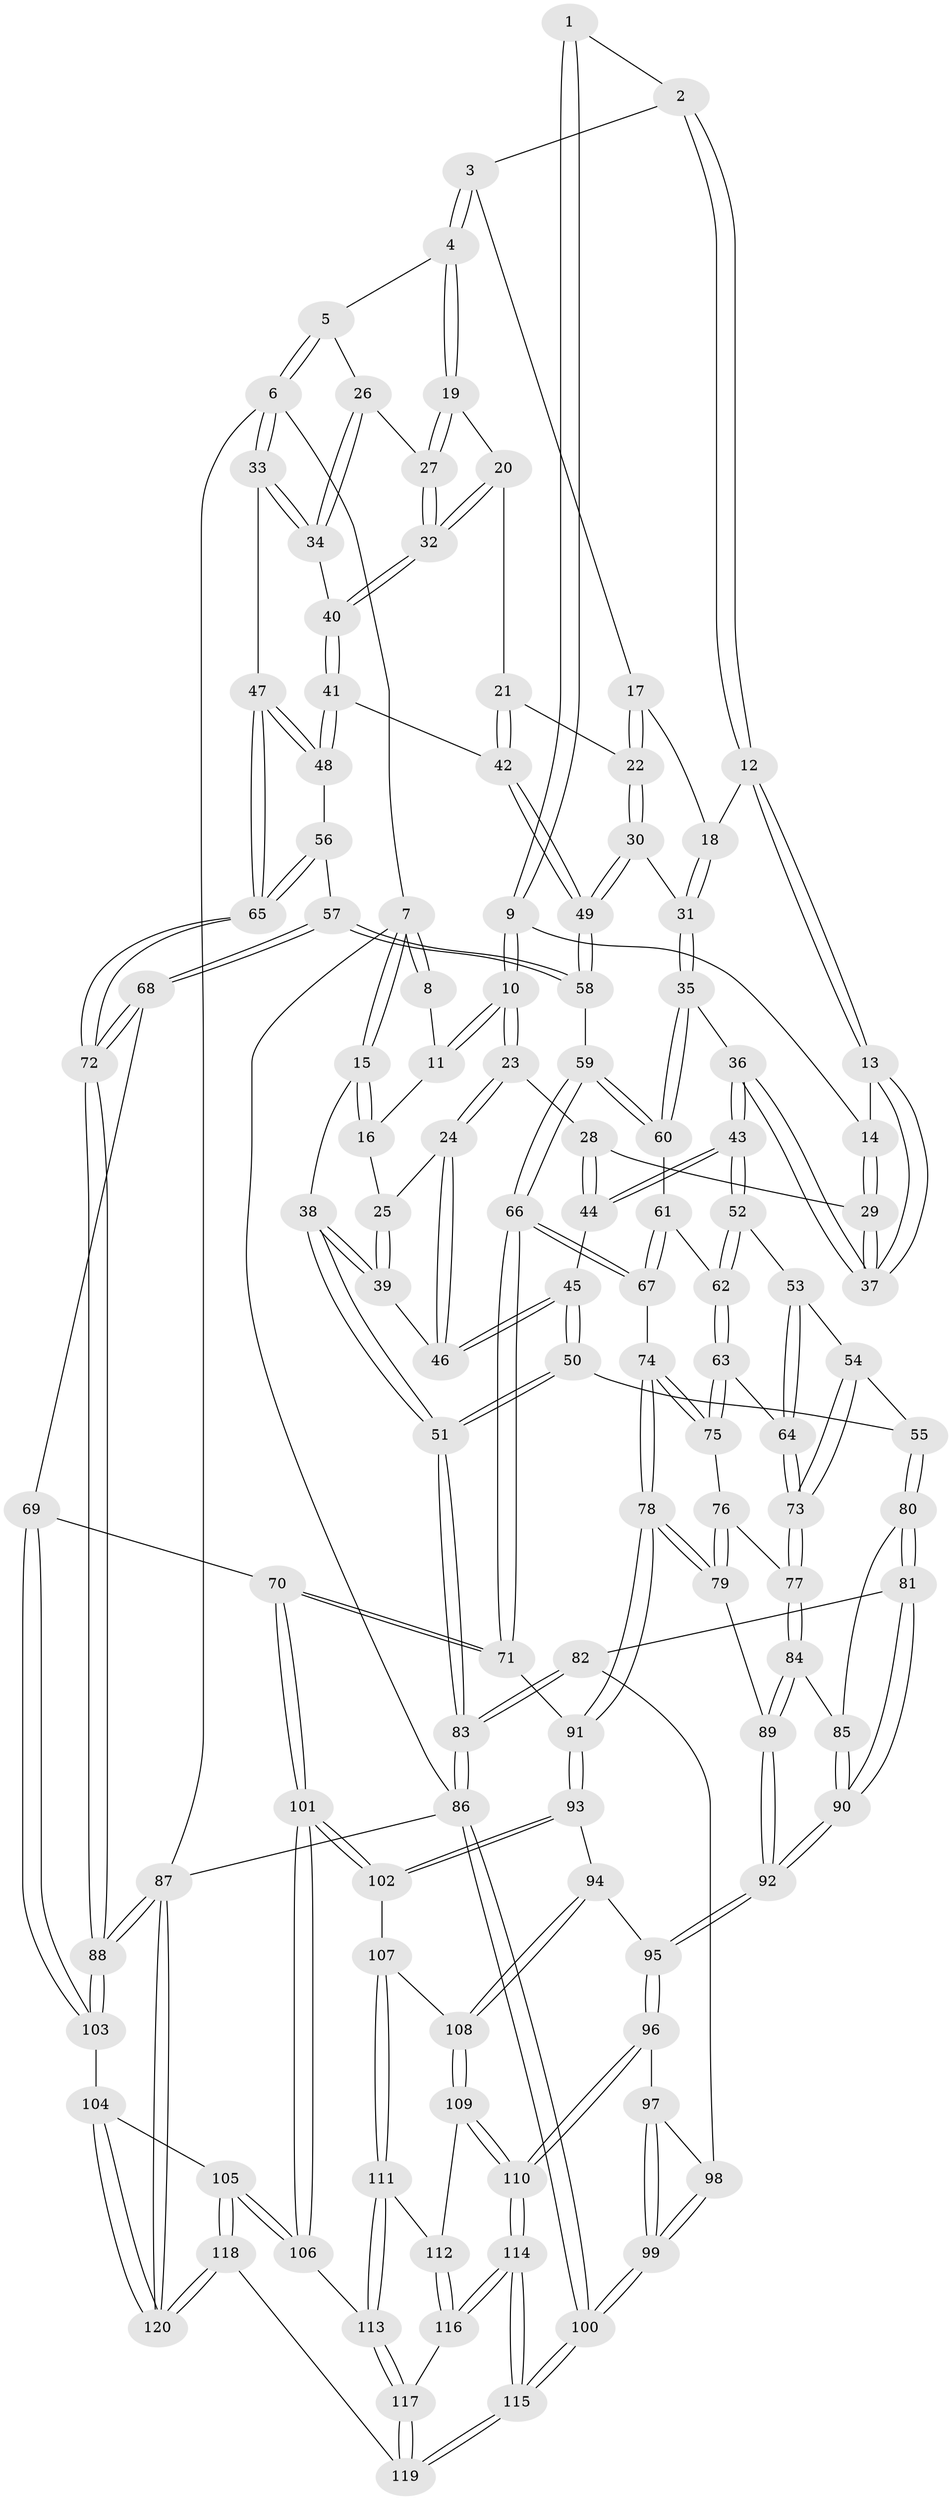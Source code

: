 // coarse degree distribution, {3: 0.6823529411764706, 4: 0.2823529411764706, 2: 0.03529411764705882}
// Generated by graph-tools (version 1.1) at 2025/38/03/04/25 23:38:27]
// undirected, 120 vertices, 297 edges
graph export_dot {
  node [color=gray90,style=filled];
  1 [pos="+0.3319033719187345+0"];
  2 [pos="+0.38016643012574275+0"];
  3 [pos="+0.6485935957861761+0"];
  4 [pos="+0.7614514668092311+0"];
  5 [pos="+1+0"];
  6 [pos="+1+0"];
  7 [pos="+0+0"];
  8 [pos="+0.15695216428948947+0"];
  9 [pos="+0.3292224159880458+0"];
  10 [pos="+0.2161014352387473+0.0957620865037644"];
  11 [pos="+0.11254115706017341+0"];
  12 [pos="+0.4183712805829282+0.07641151716565257"];
  13 [pos="+0.41118486886812183+0.10152015222085899"];
  14 [pos="+0.3176054729466674+0.07273880643539228"];
  15 [pos="+0+0"];
  16 [pos="+0.08800811948331766+0.03506287394266697"];
  17 [pos="+0.5831608108845936+0"];
  18 [pos="+0.5419942003671555+0.04957138850087401"];
  19 [pos="+0.7632782169244822+0"];
  20 [pos="+0.7641041085973855+0"];
  21 [pos="+0.7523687793375363+0.06471937145566924"];
  22 [pos="+0.637492817145613+0.1906515553296619"];
  23 [pos="+0.22039908796167135+0.11588668330771942"];
  24 [pos="+0.207773657311264+0.12836412268676237"];
  25 [pos="+0.06977829990812741+0.0977740437573592"];
  26 [pos="+0.9547133820182108+0.09656868095271667"];
  27 [pos="+0.9254071055142293+0.13064422873959394"];
  28 [pos="+0.269095254296336+0.12291064175177051"];
  29 [pos="+0.26910827333522935+0.12290375511229586"];
  30 [pos="+0.6357750392699995+0.19397041275144905"];
  31 [pos="+0.5165946288431597+0.2186171629379622"];
  32 [pos="+0.9103353611529286+0.16258023445586645"];
  33 [pos="+1+0.18954656960064095"];
  34 [pos="+1+0.1703192677374098"];
  35 [pos="+0.4937467526717796+0.23502696506584975"];
  36 [pos="+0.4616795371835069+0.2381394670082411"];
  37 [pos="+0.4196230166091473+0.14913398914416034"];
  38 [pos="+0+0.28819810526952605"];
  39 [pos="+0+0.18271027387245933"];
  40 [pos="+0.9059524972548827+0.18360227514223545"];
  41 [pos="+0.8689504358546717+0.2223507068307362"];
  42 [pos="+0.8484769002556034+0.22849139379452574"];
  43 [pos="+0.39952664794036163+0.2866065133865879"];
  44 [pos="+0.33271002198167116+0.25364293086098394"];
  45 [pos="+0.2002469006852516+0.25422900687731065"];
  46 [pos="+0.1810635194374284+0.19763602601486335"];
  47 [pos="+1+0.3765508517347107"];
  48 [pos="+0.9899959801016562+0.2947707008382542"];
  49 [pos="+0.7760894609127149+0.324433271689447"];
  50 [pos="+0.11533830917854293+0.4159735132167976"];
  51 [pos="+0+0.35784406967079213"];
  52 [pos="+0.3928799390066945+0.31092609598210047"];
  53 [pos="+0.3801749189297939+0.32754588436579996"];
  54 [pos="+0.17664481209121383+0.42438896722920616"];
  55 [pos="+0.11590705179456874+0.4164012639116171"];
  56 [pos="+0.8421359845117911+0.3992159927216236"];
  57 [pos="+0.7814740102039164+0.3858408727199939"];
  58 [pos="+0.7710561386184878+0.3761362112479087"];
  59 [pos="+0.7536233161864843+0.3834491701523698"];
  60 [pos="+0.6182676155046746+0.40602978407752427"];
  61 [pos="+0.6162995621490737+0.40846195568697"];
  62 [pos="+0.5121633997839985+0.4726709088248448"];
  63 [pos="+0.5057810013282361+0.4870449315854579"];
  64 [pos="+0.3646924695468298+0.4954291549364245"];
  65 [pos="+1+0.5183737668559396"];
  66 [pos="+0.6591314876196845+0.6137516414998373"];
  67 [pos="+0.6383751731794272+0.6016860674922984"];
  68 [pos="+0.8324702121075975+0.640573279505231"];
  69 [pos="+0.7769052264329602+0.692708594664358"];
  70 [pos="+0.7590981817838844+0.6953343079310149"];
  71 [pos="+0.670101690894896+0.626619045237243"];
  72 [pos="+1+0.5754406738663199"];
  73 [pos="+0.3281314211618332+0.5356770180921192"];
  74 [pos="+0.5665812421493407+0.5915174775292625"];
  75 [pos="+0.5064185603928231+0.49126349479630854"];
  76 [pos="+0.46630087464230957+0.5504447950369438"];
  77 [pos="+0.33004876131746375+0.5679411768823568"];
  78 [pos="+0.47460162356055824+0.6725315665843841"];
  79 [pos="+0.44687255726923303+0.6581549393975551"];
  80 [pos="+0.14384889519497124+0.5870307477356461"];
  81 [pos="+0.1250531184986462+0.6256414696172704"];
  82 [pos="+0.04644999569502789+0.7049004415882202"];
  83 [pos="+0+0.6381648779369541"];
  84 [pos="+0.32775120492198506+0.5977834119398276"];
  85 [pos="+0.18469389320697346+0.5959664129951703"];
  86 [pos="+0+1"];
  87 [pos="+1+1"];
  88 [pos="+1+0.8542668385464722"];
  89 [pos="+0.3417341856987125+0.6392129404881681"];
  90 [pos="+0.26335863442833374+0.7320751944665003"];
  91 [pos="+0.5044552180284329+0.7455384748657712"];
  92 [pos="+0.2818942211792065+0.7502637715104982"];
  93 [pos="+0.5098829216327081+0.779404325200414"];
  94 [pos="+0.4216655202105359+0.7936287380861567"];
  95 [pos="+0.2778366359171819+0.7721695755834521"];
  96 [pos="+0.27146228381566845+0.7816384393150592"];
  97 [pos="+0.265237038815858+0.7821002436136446"];
  98 [pos="+0.0662402089855214+0.7312500174186002"];
  99 [pos="+0.076099371845526+0.9037775972259683"];
  100 [pos="+0+1"];
  101 [pos="+0.622038237414907+0.8605714637730792"];
  102 [pos="+0.5254548403822935+0.7980448426962391"];
  103 [pos="+0.855504008888628+0.8053127256263257"];
  104 [pos="+0.8386414407869518+0.9447386597079345"];
  105 [pos="+0.6328729998981466+0.894272181766817"];
  106 [pos="+0.6227974037531067+0.8661107311216938"];
  107 [pos="+0.4482360142024619+0.875073856917519"];
  108 [pos="+0.39872501668986565+0.8759695922037443"];
  109 [pos="+0.36376122362966734+0.8970692933848456"];
  110 [pos="+0.2930365588452289+0.8908908276409079"];
  111 [pos="+0.448213825371281+0.889822236308461"];
  112 [pos="+0.4066072416786952+0.9310528266273569"];
  113 [pos="+0.46736095851021126+0.9365734661926964"];
  114 [pos="+0.2600499293296313+0.9788335332784329"];
  115 [pos="+0.12059198379790376+1"];
  116 [pos="+0.42743063233812567+0.9596243205355109"];
  117 [pos="+0.4409881234178649+0.9721500814915099"];
  118 [pos="+0.587182260213631+1"];
  119 [pos="+0.47399739406645697+1"];
  120 [pos="+1+1"];
  1 -- 2;
  1 -- 9;
  1 -- 9;
  2 -- 3;
  2 -- 12;
  2 -- 12;
  3 -- 4;
  3 -- 4;
  3 -- 17;
  4 -- 5;
  4 -- 19;
  4 -- 19;
  5 -- 6;
  5 -- 6;
  5 -- 26;
  6 -- 7;
  6 -- 33;
  6 -- 33;
  6 -- 87;
  7 -- 8;
  7 -- 8;
  7 -- 15;
  7 -- 15;
  7 -- 86;
  8 -- 11;
  9 -- 10;
  9 -- 10;
  9 -- 14;
  10 -- 11;
  10 -- 11;
  10 -- 23;
  10 -- 23;
  11 -- 16;
  12 -- 13;
  12 -- 13;
  12 -- 18;
  13 -- 14;
  13 -- 37;
  13 -- 37;
  14 -- 29;
  14 -- 29;
  15 -- 16;
  15 -- 16;
  15 -- 38;
  16 -- 25;
  17 -- 18;
  17 -- 22;
  17 -- 22;
  18 -- 31;
  18 -- 31;
  19 -- 20;
  19 -- 27;
  19 -- 27;
  20 -- 21;
  20 -- 32;
  20 -- 32;
  21 -- 22;
  21 -- 42;
  21 -- 42;
  22 -- 30;
  22 -- 30;
  23 -- 24;
  23 -- 24;
  23 -- 28;
  24 -- 25;
  24 -- 46;
  24 -- 46;
  25 -- 39;
  25 -- 39;
  26 -- 27;
  26 -- 34;
  26 -- 34;
  27 -- 32;
  27 -- 32;
  28 -- 29;
  28 -- 44;
  28 -- 44;
  29 -- 37;
  29 -- 37;
  30 -- 31;
  30 -- 49;
  30 -- 49;
  31 -- 35;
  31 -- 35;
  32 -- 40;
  32 -- 40;
  33 -- 34;
  33 -- 34;
  33 -- 47;
  34 -- 40;
  35 -- 36;
  35 -- 60;
  35 -- 60;
  36 -- 37;
  36 -- 37;
  36 -- 43;
  36 -- 43;
  38 -- 39;
  38 -- 39;
  38 -- 51;
  38 -- 51;
  39 -- 46;
  40 -- 41;
  40 -- 41;
  41 -- 42;
  41 -- 48;
  41 -- 48;
  42 -- 49;
  42 -- 49;
  43 -- 44;
  43 -- 44;
  43 -- 52;
  43 -- 52;
  44 -- 45;
  45 -- 46;
  45 -- 46;
  45 -- 50;
  45 -- 50;
  47 -- 48;
  47 -- 48;
  47 -- 65;
  47 -- 65;
  48 -- 56;
  49 -- 58;
  49 -- 58;
  50 -- 51;
  50 -- 51;
  50 -- 55;
  51 -- 83;
  51 -- 83;
  52 -- 53;
  52 -- 62;
  52 -- 62;
  53 -- 54;
  53 -- 64;
  53 -- 64;
  54 -- 55;
  54 -- 73;
  54 -- 73;
  55 -- 80;
  55 -- 80;
  56 -- 57;
  56 -- 65;
  56 -- 65;
  57 -- 58;
  57 -- 58;
  57 -- 68;
  57 -- 68;
  58 -- 59;
  59 -- 60;
  59 -- 60;
  59 -- 66;
  59 -- 66;
  60 -- 61;
  61 -- 62;
  61 -- 67;
  61 -- 67;
  62 -- 63;
  62 -- 63;
  63 -- 64;
  63 -- 75;
  63 -- 75;
  64 -- 73;
  64 -- 73;
  65 -- 72;
  65 -- 72;
  66 -- 67;
  66 -- 67;
  66 -- 71;
  66 -- 71;
  67 -- 74;
  68 -- 69;
  68 -- 72;
  68 -- 72;
  69 -- 70;
  69 -- 103;
  69 -- 103;
  70 -- 71;
  70 -- 71;
  70 -- 101;
  70 -- 101;
  71 -- 91;
  72 -- 88;
  72 -- 88;
  73 -- 77;
  73 -- 77;
  74 -- 75;
  74 -- 75;
  74 -- 78;
  74 -- 78;
  75 -- 76;
  76 -- 77;
  76 -- 79;
  76 -- 79;
  77 -- 84;
  77 -- 84;
  78 -- 79;
  78 -- 79;
  78 -- 91;
  78 -- 91;
  79 -- 89;
  80 -- 81;
  80 -- 81;
  80 -- 85;
  81 -- 82;
  81 -- 90;
  81 -- 90;
  82 -- 83;
  82 -- 83;
  82 -- 98;
  83 -- 86;
  83 -- 86;
  84 -- 85;
  84 -- 89;
  84 -- 89;
  85 -- 90;
  85 -- 90;
  86 -- 100;
  86 -- 100;
  86 -- 87;
  87 -- 88;
  87 -- 88;
  87 -- 120;
  87 -- 120;
  88 -- 103;
  88 -- 103;
  89 -- 92;
  89 -- 92;
  90 -- 92;
  90 -- 92;
  91 -- 93;
  91 -- 93;
  92 -- 95;
  92 -- 95;
  93 -- 94;
  93 -- 102;
  93 -- 102;
  94 -- 95;
  94 -- 108;
  94 -- 108;
  95 -- 96;
  95 -- 96;
  96 -- 97;
  96 -- 110;
  96 -- 110;
  97 -- 98;
  97 -- 99;
  97 -- 99;
  98 -- 99;
  98 -- 99;
  99 -- 100;
  99 -- 100;
  100 -- 115;
  100 -- 115;
  101 -- 102;
  101 -- 102;
  101 -- 106;
  101 -- 106;
  102 -- 107;
  103 -- 104;
  104 -- 105;
  104 -- 120;
  104 -- 120;
  105 -- 106;
  105 -- 106;
  105 -- 118;
  105 -- 118;
  106 -- 113;
  107 -- 108;
  107 -- 111;
  107 -- 111;
  108 -- 109;
  108 -- 109;
  109 -- 110;
  109 -- 110;
  109 -- 112;
  110 -- 114;
  110 -- 114;
  111 -- 112;
  111 -- 113;
  111 -- 113;
  112 -- 116;
  112 -- 116;
  113 -- 117;
  113 -- 117;
  114 -- 115;
  114 -- 115;
  114 -- 116;
  114 -- 116;
  115 -- 119;
  115 -- 119;
  116 -- 117;
  117 -- 119;
  117 -- 119;
  118 -- 119;
  118 -- 120;
  118 -- 120;
}
